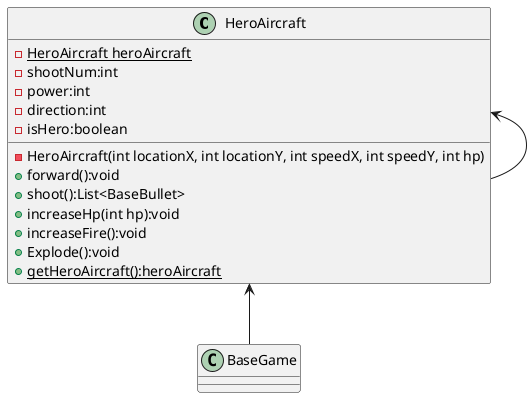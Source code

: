 @startuml
class HeroAircraft {
    - {static}HeroAircraft heroAircraft
    - shootNum:int
    - power:int
    - direction:int
    - HeroAircraft(int locationX, int locationY, int speedX, int speedY, int hp)
    - isHero:boolean
    + forward():void
    + shoot():List<BaseBullet>
    + increaseHp(int hp):void
    + increaseFire():void
    + Explode():void
    + {static}getHeroAircraft():heroAircraft
}
HeroAircraft <-- HeroAircraft
HeroAircraft <-- BaseGame


@enduml